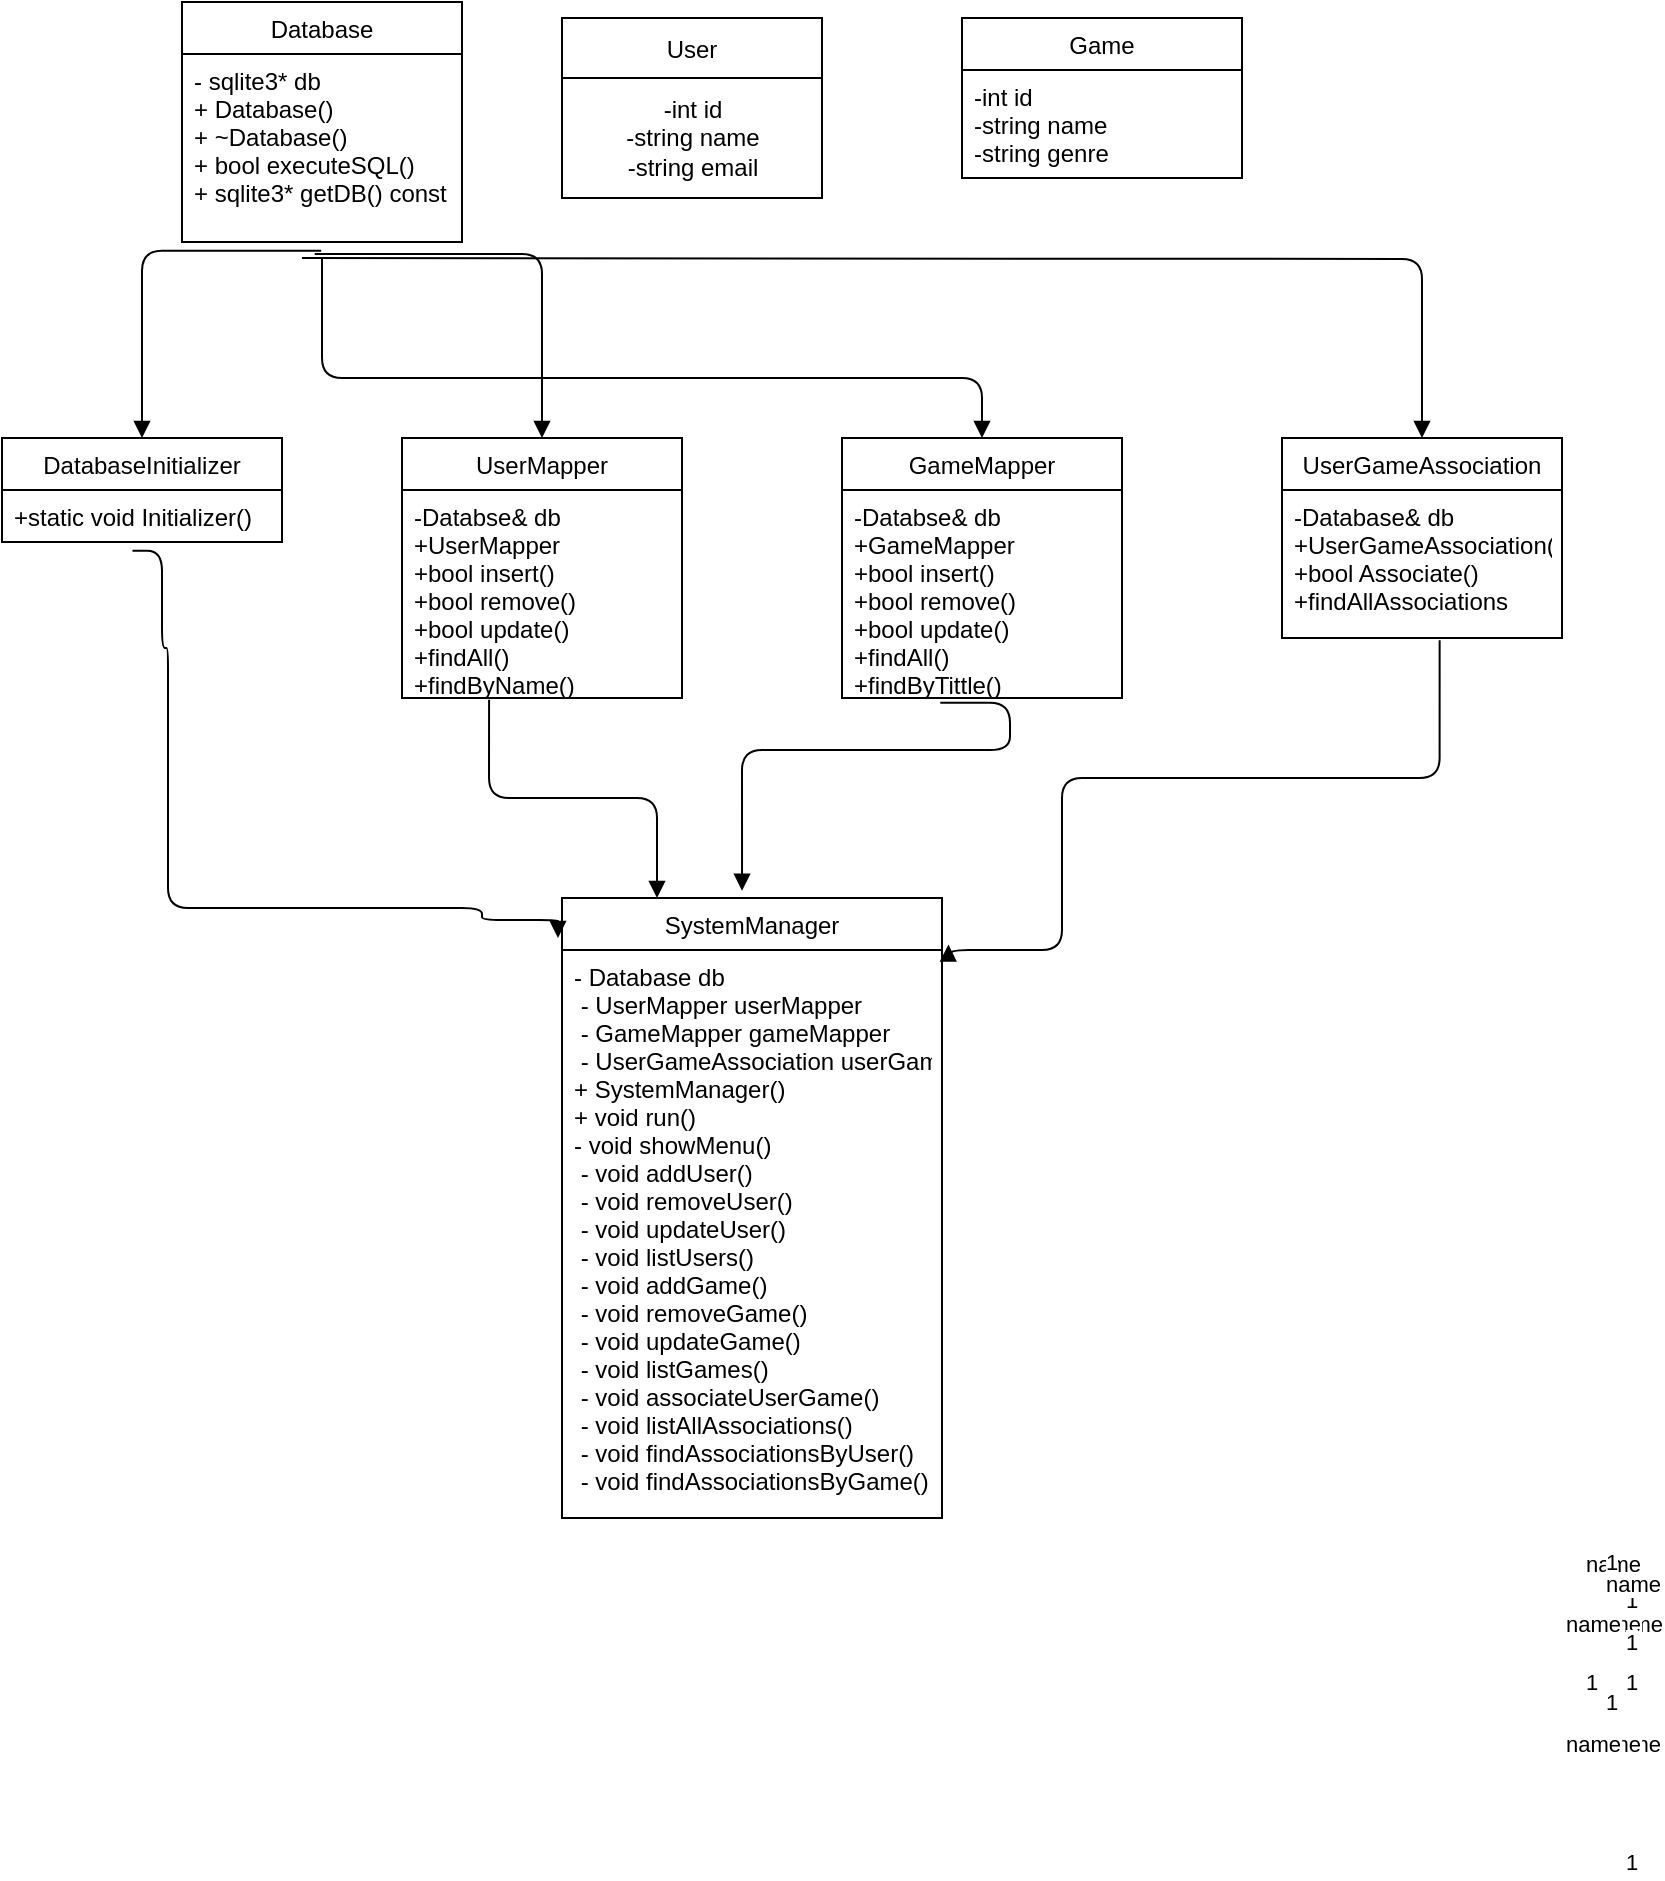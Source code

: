 <mxfile>
    <diagram id="dtggMPwBk5OOjkLH-Wu9" name="Page-1">
        <mxGraphModel dx="1072" dy="611" grid="1" gridSize="10" guides="1" tooltips="1" connect="1" arrows="1" fold="1" page="1" pageScale="1" pageWidth="850" pageHeight="1100" math="0" shadow="0">
            <root>
                <mxCell id="0"/>
                <mxCell id="1" parent="0"/>
                <mxCell id="3" value="Database" style="swimlane;fontStyle=0;childLayout=stackLayout;horizontal=1;startSize=26;fillColor=none;horizontalStack=0;resizeParent=1;resizeParentMax=0;resizeLast=0;collapsible=1;marginBottom=0;" vertex="1" parent="1">
                    <mxGeometry x="110" y="12" width="140" height="120" as="geometry"/>
                </mxCell>
                <mxCell id="4" value="- sqlite3* db&#10;+ Database() &#10;+ ~Database()&#10;+ bool executeSQL()&#10;+ sqlite3* getDB() const" style="text;strokeColor=none;fillColor=none;align=left;verticalAlign=top;spacingLeft=4;spacingRight=4;overflow=hidden;rotatable=0;points=[[0,0.5],[1,0.5]];portConstraint=eastwest;" vertex="1" parent="3">
                    <mxGeometry y="26" width="140" height="94" as="geometry"/>
                </mxCell>
                <mxCell id="7" value="User" style="swimlane;fontStyle=0;childLayout=stackLayout;horizontal=1;startSize=30;fillColor=none;horizontalStack=0;resizeParent=1;resizeParentMax=0;resizeLast=0;collapsible=1;marginBottom=0;" vertex="1" parent="1">
                    <mxGeometry x="300" y="20" width="130" height="90" as="geometry"/>
                </mxCell>
                <mxCell id="52" value="-int id&lt;br&gt;-string name&lt;br&gt;-string email" style="text;html=1;align=center;verticalAlign=middle;resizable=0;points=[];autosize=1;strokeColor=none;fillColor=none;" vertex="1" parent="7">
                    <mxGeometry y="30" width="130" height="60" as="geometry"/>
                </mxCell>
                <mxCell id="11" value="Game" style="swimlane;fontStyle=0;childLayout=stackLayout;horizontal=1;startSize=26;fillColor=none;horizontalStack=0;resizeParent=1;resizeParentMax=0;resizeLast=0;collapsible=1;marginBottom=0;" vertex="1" parent="1">
                    <mxGeometry x="500" y="20" width="140" height="80" as="geometry"/>
                </mxCell>
                <mxCell id="12" value="-int id&#10;-string name&#10;-string genre" style="text;strokeColor=none;fillColor=none;align=left;verticalAlign=top;spacingLeft=4;spacingRight=4;overflow=hidden;rotatable=0;points=[[0,0.5],[1,0.5]];portConstraint=eastwest;" vertex="1" parent="11">
                    <mxGeometry y="26" width="140" height="54" as="geometry"/>
                </mxCell>
                <mxCell id="15" value="DatabaseInitializer" style="swimlane;fontStyle=0;childLayout=stackLayout;horizontal=1;startSize=26;fillColor=none;horizontalStack=0;resizeParent=1;resizeParentMax=0;resizeLast=0;collapsible=1;marginBottom=0;" vertex="1" parent="1">
                    <mxGeometry x="20" y="230" width="140" height="52" as="geometry"/>
                </mxCell>
                <mxCell id="16" value="+static void Initializer()" style="text;strokeColor=none;fillColor=none;align=left;verticalAlign=top;spacingLeft=4;spacingRight=4;overflow=hidden;rotatable=0;points=[[0,0.5],[1,0.5]];portConstraint=eastwest;" vertex="1" parent="15">
                    <mxGeometry y="26" width="140" height="26" as="geometry"/>
                </mxCell>
                <mxCell id="19" value="UserMapper" style="swimlane;fontStyle=0;childLayout=stackLayout;horizontal=1;startSize=26;fillColor=none;horizontalStack=0;resizeParent=1;resizeParentMax=0;resizeLast=0;collapsible=1;marginBottom=0;" vertex="1" parent="1">
                    <mxGeometry x="220" y="230" width="140" height="130" as="geometry"/>
                </mxCell>
                <mxCell id="20" value="-Databse&amp; db&#10;+UserMapper&#10;+bool insert()&#10;+bool remove()&#10;+bool update()&#10;+findAll()&#10;+findByName()" style="text;strokeColor=none;fillColor=none;align=left;verticalAlign=top;spacingLeft=4;spacingRight=4;overflow=hidden;rotatable=0;points=[[0,0.5],[1,0.5]];portConstraint=eastwest;" vertex="1" parent="19">
                    <mxGeometry y="26" width="140" height="104" as="geometry"/>
                </mxCell>
                <mxCell id="23" value="GameMapper" style="swimlane;fontStyle=0;childLayout=stackLayout;horizontal=1;startSize=26;fillColor=none;horizontalStack=0;resizeParent=1;resizeParentMax=0;resizeLast=0;collapsible=1;marginBottom=0;" vertex="1" parent="1">
                    <mxGeometry x="440" y="230" width="140" height="130" as="geometry"/>
                </mxCell>
                <mxCell id="24" value="-Databse&amp; db&#10;+GameMapper&#10;+bool insert()&#10;+bool remove()&#10;+bool update()&#10;+findAll()&#10;+findByTittle()" style="text;strokeColor=none;fillColor=none;align=left;verticalAlign=top;spacingLeft=4;spacingRight=4;overflow=hidden;rotatable=0;points=[[0,0.5],[1,0.5]];portConstraint=eastwest;" vertex="1" parent="23">
                    <mxGeometry y="26" width="140" height="104" as="geometry"/>
                </mxCell>
                <mxCell id="27" value="UserGameAssociation" style="swimlane;fontStyle=0;childLayout=stackLayout;horizontal=1;startSize=26;fillColor=none;horizontalStack=0;resizeParent=1;resizeParentMax=0;resizeLast=0;collapsible=1;marginBottom=0;" vertex="1" parent="1">
                    <mxGeometry x="660" y="230" width="140" height="100" as="geometry"/>
                </mxCell>
                <mxCell id="28" value="-Database&amp; db&#10;+UserGameAssociation()&#10;+bool Associate()&#10;+findAllAssociations" style="text;strokeColor=none;fillColor=none;align=left;verticalAlign=top;spacingLeft=4;spacingRight=4;overflow=hidden;rotatable=0;points=[[0,0.5],[1,0.5]];portConstraint=eastwest;" vertex="1" parent="27">
                    <mxGeometry y="26" width="140" height="74" as="geometry"/>
                </mxCell>
                <mxCell id="31" value="SystemManager" style="swimlane;fontStyle=0;childLayout=stackLayout;horizontal=1;startSize=26;fillColor=none;horizontalStack=0;resizeParent=1;resizeParentMax=0;resizeLast=0;collapsible=1;marginBottom=0;" vertex="1" parent="1">
                    <mxGeometry x="300" y="460" width="190" height="310" as="geometry"/>
                </mxCell>
                <mxCell id="32" value="- Database db&#10; - UserMapper userMapper&#10; - GameMapper gameMapper&#10; - UserGameAssociation userGameAssociation&#10;+ SystemManager()&#10;+ void run()&#10;    - void showMenu()&#10; - void addUser()&#10; - void removeUser()&#10; - void updateUser()&#10; - void listUsers()&#10; - void addGame()&#10; - void removeGame()&#10; - void updateGame()&#10; - void listGames()&#10; - void associateUserGame()&#10; - void listAllAssociations()&#10; - void findAssociationsByUser()&#10; - void findAssociationsByGame()" style="text;strokeColor=none;fillColor=none;align=left;verticalAlign=top;spacingLeft=4;spacingRight=4;overflow=hidden;rotatable=0;points=[[0,0.5],[1,0.5]];portConstraint=eastwest;" vertex="1" parent="31">
                    <mxGeometry y="26" width="190" height="284" as="geometry"/>
                </mxCell>
                <mxCell id="35" value="name" style="endArrow=block;endFill=1;html=1;edgeStyle=orthogonalEdgeStyle;align=left;verticalAlign=top;exitX=0.466;exitY=1.169;exitDx=0;exitDy=0;exitPerimeter=0;" edge="1" parent="1" source="16">
                    <mxGeometry x="1" y="593" relative="1" as="geometry">
                        <mxPoint x="100.04" y="319.998" as="sourcePoint"/>
                        <mxPoint x="298" y="480" as="targetPoint"/>
                        <Array as="points">
                            <mxPoint x="100" y="286"/>
                            <mxPoint x="100" y="335"/>
                            <mxPoint x="103" y="335"/>
                            <mxPoint x="103" y="465"/>
                            <mxPoint x="260" y="465"/>
                            <mxPoint x="260" y="471"/>
                        </Array>
                        <mxPoint x="-81" y="300" as="offset"/>
                    </mxGeometry>
                </mxCell>
                <mxCell id="36" value="1" style="edgeLabel;resizable=0;html=1;align=left;verticalAlign=bottom;" connectable="0" vertex="1" parent="35">
                    <mxGeometry x="-1" relative="1" as="geometry">
                        <mxPoint x="735" y="584" as="offset"/>
                    </mxGeometry>
                </mxCell>
                <mxCell id="37" value="name" style="endArrow=block;endFill=1;html=1;edgeStyle=orthogonalEdgeStyle;align=left;verticalAlign=top;entryX=0.25;entryY=0;entryDx=0;entryDy=0;exitX=0.311;exitY=1.008;exitDx=0;exitDy=0;exitPerimeter=0;" edge="1" parent="1" source="20" target="31">
                    <mxGeometry x="1" y="588" relative="1" as="geometry">
                        <mxPoint x="280" y="310" as="sourcePoint"/>
                        <mxPoint x="500" y="310" as="targetPoint"/>
                        <mxPoint x="-115" y="350" as="offset"/>
                    </mxGeometry>
                </mxCell>
                <mxCell id="38" value="1" style="edgeLabel;resizable=0;html=1;align=left;verticalAlign=bottom;" connectable="0" vertex="1" parent="37">
                    <mxGeometry x="-1" relative="1" as="geometry">
                        <mxPoint x="566" y="459" as="offset"/>
                    </mxGeometry>
                </mxCell>
                <mxCell id="41" value="name" style="endArrow=block;endFill=1;html=1;edgeStyle=orthogonalEdgeStyle;align=left;verticalAlign=top;entryX=1.017;entryY=0.075;entryDx=0;entryDy=0;exitX=0.563;exitY=1.016;exitDx=0;exitDy=0;exitPerimeter=0;entryPerimeter=0;" edge="1" parent="1" source="28" target="31">
                    <mxGeometry x="0.705" y="415" relative="1" as="geometry">
                        <mxPoint x="737.98" y="337.588" as="sourcePoint"/>
                        <mxPoint x="500" y="310" as="targetPoint"/>
                        <Array as="points">
                            <mxPoint x="739" y="400"/>
                            <mxPoint x="550" y="400"/>
                            <mxPoint x="550" y="486"/>
                            <mxPoint x="493" y="486"/>
                        </Array>
                        <mxPoint x="260" y="-91" as="offset"/>
                    </mxGeometry>
                </mxCell>
                <mxCell id="42" value="1" style="edgeLabel;resizable=0;html=1;align=left;verticalAlign=bottom;" connectable="0" vertex="1" parent="41">
                    <mxGeometry x="-1" relative="1" as="geometry">
                        <mxPoint x="71" y="529" as="offset"/>
                    </mxGeometry>
                </mxCell>
                <mxCell id="43" value="name" style="endArrow=block;endFill=1;html=1;edgeStyle=orthogonalEdgeStyle;align=left;verticalAlign=top;exitX=0.497;exitY=1.047;exitDx=0;exitDy=0;exitPerimeter=0;entryX=0.5;entryY=0;entryDx=0;entryDy=0;" edge="1" parent="1" source="4" target="15">
                    <mxGeometry x="1" y="971" relative="1" as="geometry">
                        <mxPoint x="65.66" y="117.592" as="sourcePoint"/>
                        <mxPoint x="500" y="310" as="targetPoint"/>
                        <mxPoint x="-241" y="640" as="offset"/>
                    </mxGeometry>
                </mxCell>
                <mxCell id="44" value="1" style="edgeLabel;resizable=0;html=1;align=left;verticalAlign=bottom;" connectable="0" vertex="1" parent="43">
                    <mxGeometry x="-1" relative="1" as="geometry">
                        <mxPoint x="650" y="814" as="offset"/>
                    </mxGeometry>
                </mxCell>
                <mxCell id="45" value="name" style="endArrow=block;endFill=1;html=1;edgeStyle=orthogonalEdgeStyle;align=left;verticalAlign=top;exitX=0.474;exitY=1.064;exitDx=0;exitDy=0;exitPerimeter=0;entryX=0.5;entryY=0;entryDx=0;entryDy=0;" edge="1" parent="1" source="4" target="19">
                    <mxGeometry x="1" y="772" relative="1" as="geometry">
                        <mxPoint x="71.26" y="118.312" as="sourcePoint"/>
                        <mxPoint x="500" y="310" as="targetPoint"/>
                        <mxPoint x="-262" y="580" as="offset"/>
                    </mxGeometry>
                </mxCell>
                <mxCell id="46" value="1" style="edgeLabel;resizable=0;html=1;align=left;verticalAlign=bottom;" connectable="0" vertex="1" parent="45">
                    <mxGeometry x="-1" relative="1" as="geometry">
                        <mxPoint x="654" y="722" as="offset"/>
                    </mxGeometry>
                </mxCell>
                <mxCell id="47" value="name" style="endArrow=block;endFill=1;html=1;edgeStyle=orthogonalEdgeStyle;align=left;verticalAlign=top;entryX=0.5;entryY=0;entryDx=0;entryDy=0;" edge="1" parent="1" target="23">
                    <mxGeometry x="1" y="707" relative="1" as="geometry">
                        <mxPoint x="180" y="140" as="sourcePoint"/>
                        <mxPoint x="500" y="310" as="targetPoint"/>
                        <Array as="points">
                            <mxPoint x="180" y="200"/>
                            <mxPoint x="510" y="200"/>
                        </Array>
                        <mxPoint x="-407" y="640" as="offset"/>
                    </mxGeometry>
                </mxCell>
                <mxCell id="48" value="1" style="edgeLabel;resizable=0;html=1;align=left;verticalAlign=bottom;" connectable="0" vertex="1" parent="47">
                    <mxGeometry x="-1" relative="1" as="geometry">
                        <mxPoint x="640" y="660" as="offset"/>
                    </mxGeometry>
                </mxCell>
                <mxCell id="49" value="name" style="endArrow=block;endFill=1;html=1;edgeStyle=orthogonalEdgeStyle;align=left;verticalAlign=top;entryX=0.5;entryY=0;entryDx=0;entryDy=0;" edge="1" parent="1" target="27">
                    <mxGeometry x="1" y="644" relative="1" as="geometry">
                        <mxPoint x="170" y="140" as="sourcePoint"/>
                        <mxPoint x="500" y="310" as="targetPoint"/>
                        <mxPoint x="-574" y="640" as="offset"/>
                    </mxGeometry>
                </mxCell>
                <mxCell id="50" value="1" style="edgeLabel;resizable=0;html=1;align=left;verticalAlign=bottom;" connectable="0" vertex="1" parent="49">
                    <mxGeometry x="-1" relative="1" as="geometry">
                        <mxPoint x="650" y="670" as="offset"/>
                    </mxGeometry>
                </mxCell>
                <mxCell id="39" value="name" style="endArrow=block;endFill=1;html=1;edgeStyle=orthogonalEdgeStyle;align=left;verticalAlign=top;entryX=0.643;entryY=0;entryDx=0;entryDy=0;entryPerimeter=0;exitX=0.351;exitY=1.023;exitDx=0;exitDy=0;exitPerimeter=0;" edge="1" parent="1" source="24">
                    <mxGeometry x="-0.555" y="501" relative="1" as="geometry">
                        <mxPoint x="524.42" y="333.998" as="sourcePoint"/>
                        <mxPoint x="390.02" y="456.41" as="targetPoint"/>
                        <Array as="points">
                            <mxPoint x="524" y="362"/>
                            <mxPoint x="524" y="386"/>
                            <mxPoint x="390" y="386"/>
                        </Array>
                        <mxPoint x="296" y="-97" as="offset"/>
                    </mxGeometry>
                </mxCell>
                <mxCell id="40" value="1" style="edgeLabel;resizable=0;html=1;align=left;verticalAlign=bottom;" connectable="0" vertex="1" parent="39">
                    <mxGeometry x="-1" relative="1" as="geometry">
                        <mxPoint x="341" y="478" as="offset"/>
                    </mxGeometry>
                </mxCell>
            </root>
        </mxGraphModel>
    </diagram>
</mxfile>